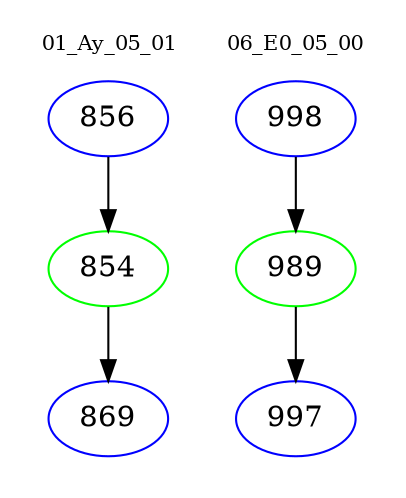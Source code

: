 digraph{
subgraph cluster_0 {
color = white
label = "01_Ay_05_01";
fontsize=10;
T0_856 [label="856", color="blue"]
T0_856 -> T0_854 [color="black"]
T0_854 [label="854", color="green"]
T0_854 -> T0_869 [color="black"]
T0_869 [label="869", color="blue"]
}
subgraph cluster_1 {
color = white
label = "06_E0_05_00";
fontsize=10;
T1_998 [label="998", color="blue"]
T1_998 -> T1_989 [color="black"]
T1_989 [label="989", color="green"]
T1_989 -> T1_997 [color="black"]
T1_997 [label="997", color="blue"]
}
}
